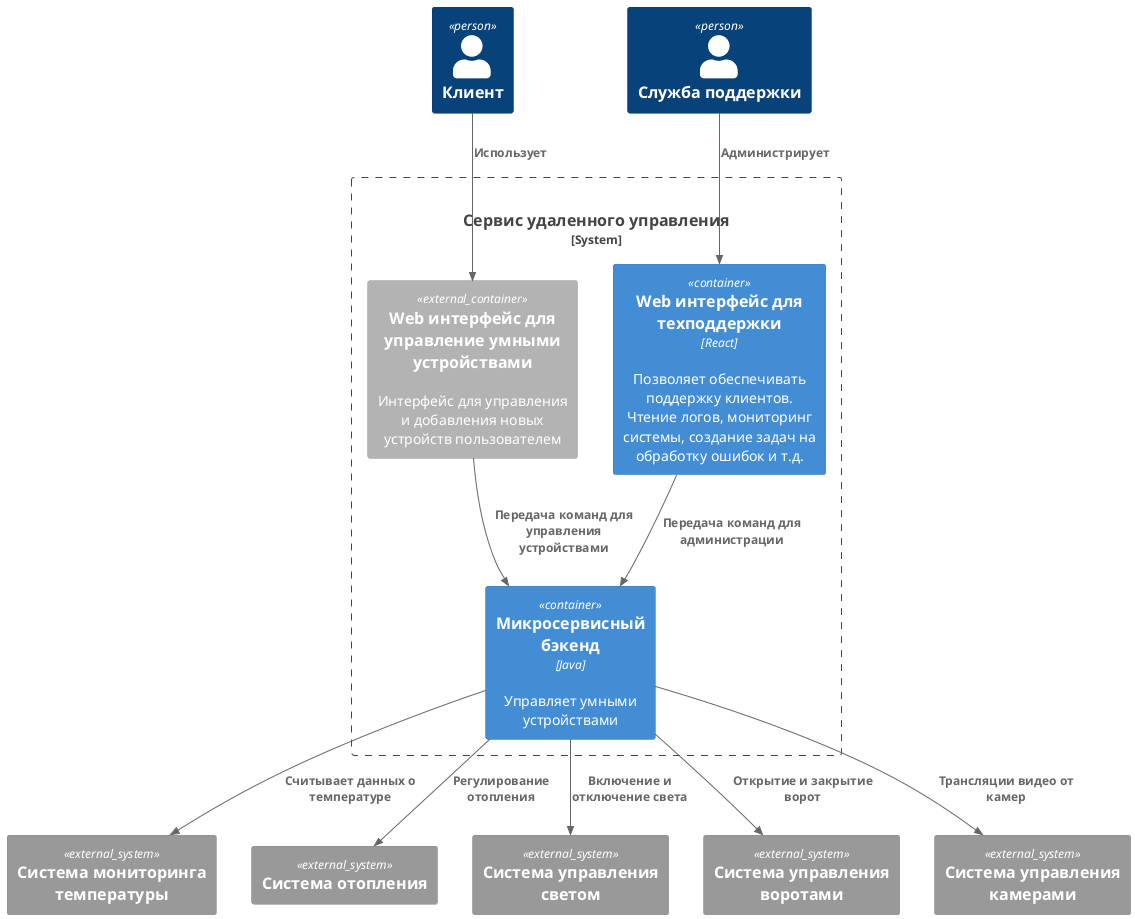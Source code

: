 @startuml
!include <C4/C4_Container>

Person(client, "Клиент", "")
Person(admin, "Служба поддержки", "")
System_Ext(sensor1, "Система мониторинга температуры")
System_Ext(sensor2, "Система отопления")
System_Ext(sensor3, "Система управления светом")
System_Ext(sensor4, "Система управления воротами")
System_Ext(sensor5, "Система управления камерами")
System_Boundary(service, "Сервис удаленного управления", "Набор микросервисов управляющий умными устройствами") {
    Container_Ext(frontend, "Web интерфейс для управление умными устройствами", "", "Интерфейс для управления и добавления новых устройств пользователем")
    Container(admin_frontend, "Web интерфейс для техподдержки", "React", "Позволяет обеспечивать поддержку клиентов. Чтение логов, мониторинг системы, создание задач на обработку ошибок и т.д.")
    Container(backend, "Микросервисный бэкенд", "Java", "Управляет умными устройствами")
}

Rel(client, frontend, "Использует")
Rel(admin, admin_frontend, "Администрирует")
Rel(backend, sensor1, "Считывает данных о температуре")
Rel(backend, sensor2, "Регулирование отопления")
Rel(backend, sensor3, "Включение и отключение света")
Rel(backend, sensor4, "Открытие и закрытие ворот")
Rel(backend, sensor5, "Трансляции видео от камер")
Rel(frontend, backend, "Передача команд для управления устройствами")
Rel(admin_frontend, backend, "Передача команд для администрации")

@enduml